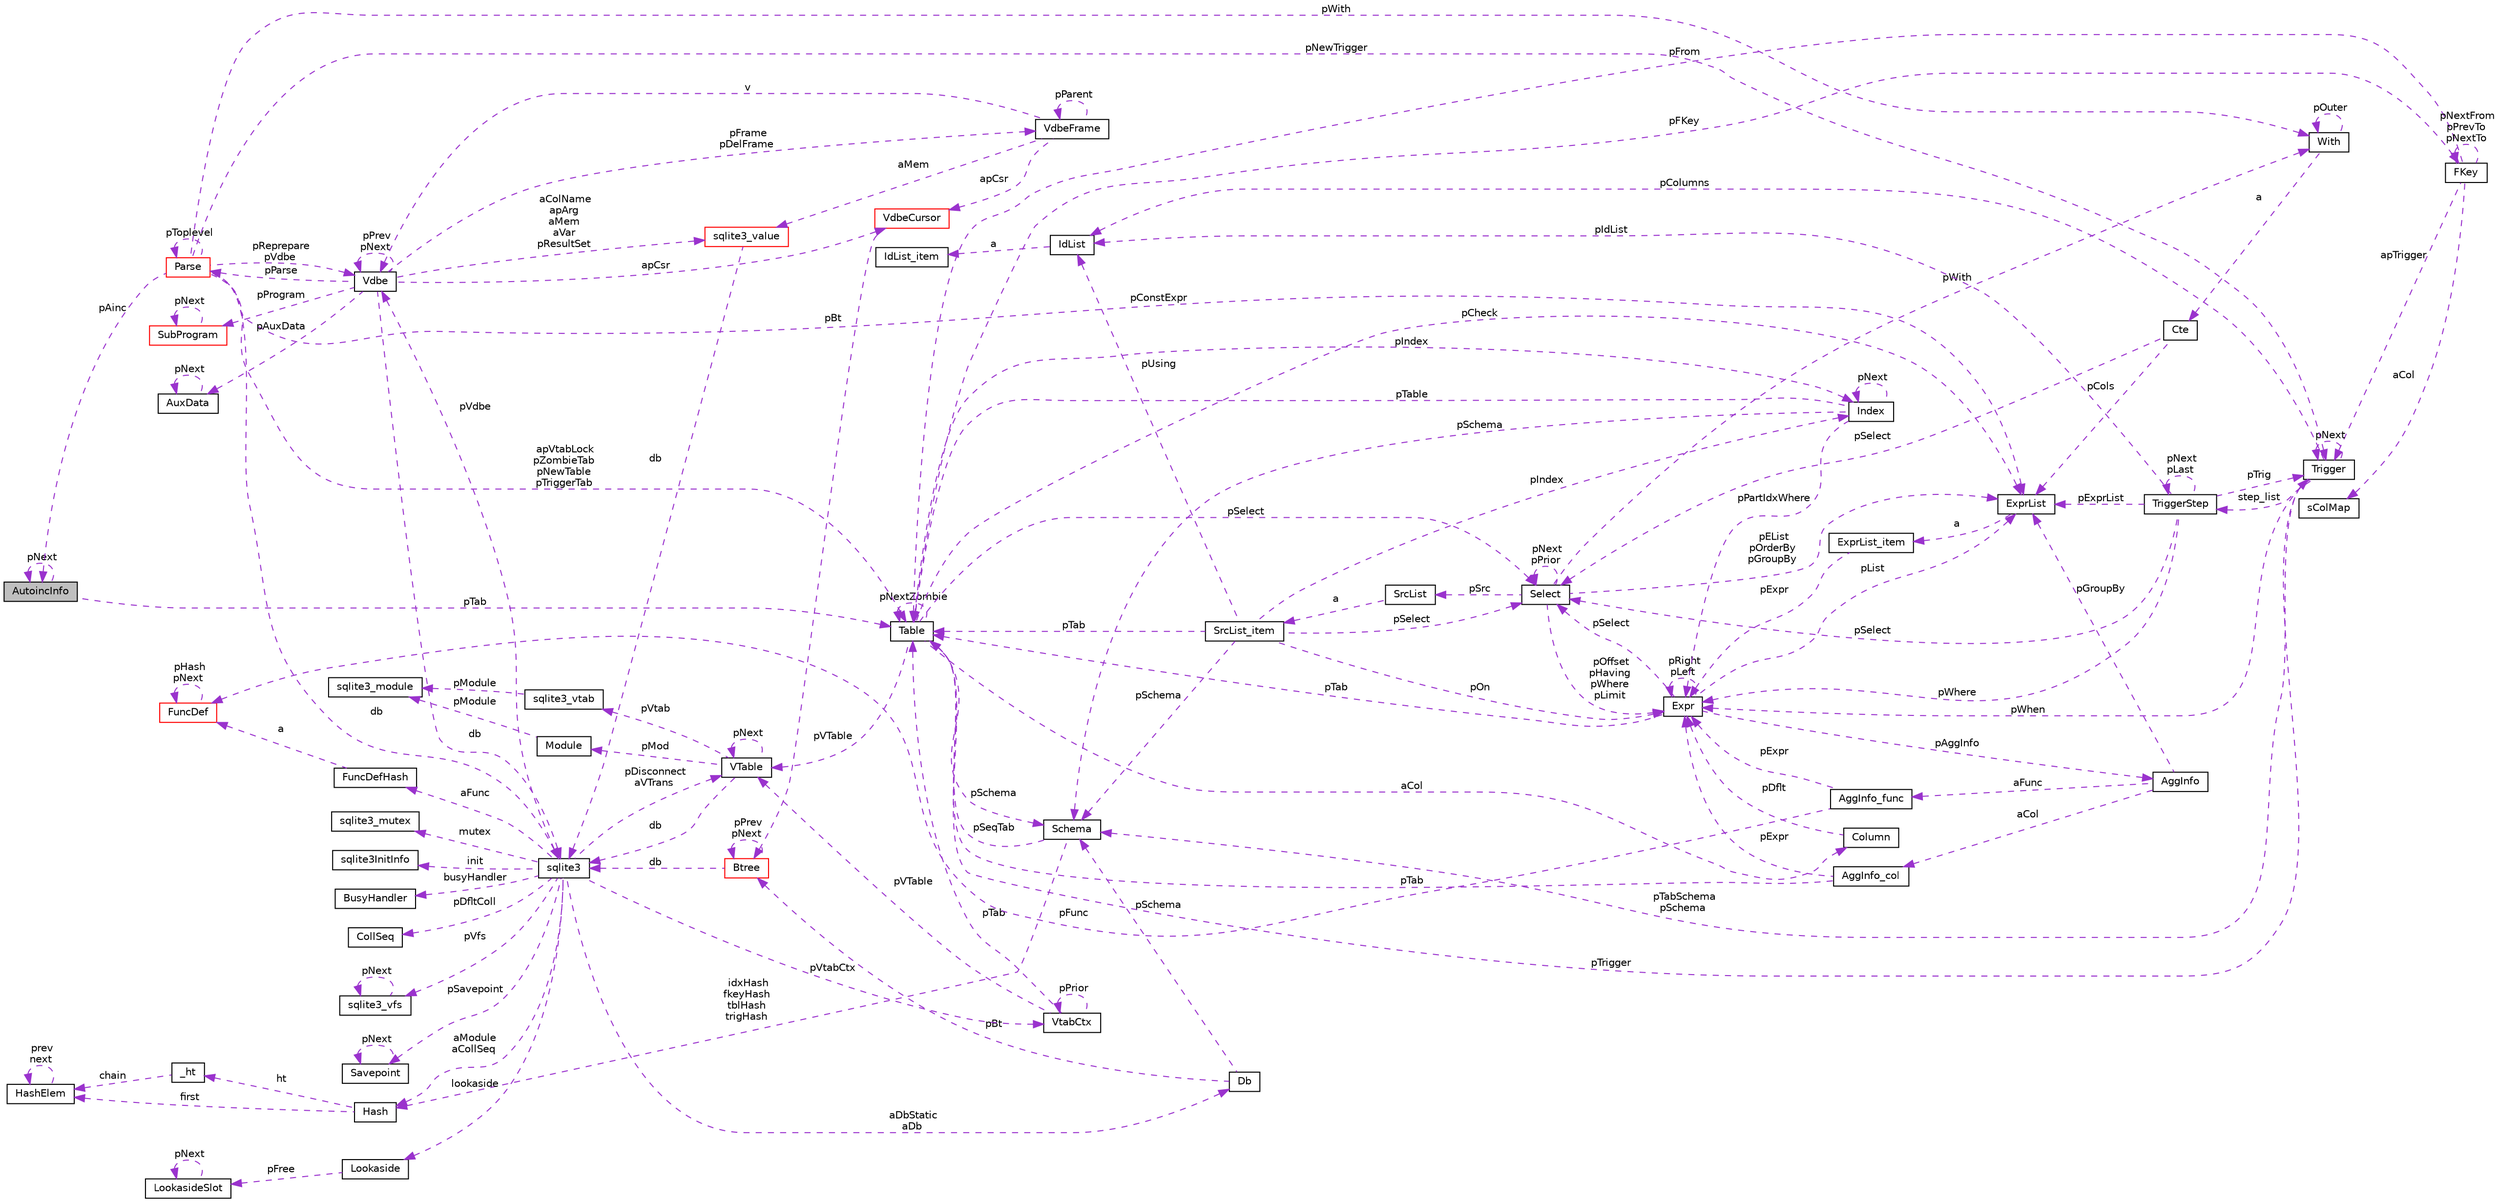 digraph "AutoincInfo"
{
  edge [fontname="Helvetica",fontsize="10",labelfontname="Helvetica",labelfontsize="10"];
  node [fontname="Helvetica",fontsize="10",shape=record];
  rankdir="LR";
  Node1 [label="AutoincInfo",height=0.2,width=0.4,color="black", fillcolor="grey75", style="filled", fontcolor="black"];
  Node2 -> Node1 [dir="back",color="darkorchid3",fontsize="10",style="dashed",label=" pTab" ];
  Node2 [label="Table",height=0.2,width=0.4,color="black", fillcolor="white", style="filled",URL="$struct_table.html"];
  Node3 -> Node2 [dir="back",color="darkorchid3",fontsize="10",style="dashed",label=" pSchema" ];
  Node3 [label="Schema",height=0.2,width=0.4,color="black", fillcolor="white", style="filled",URL="$struct_schema.html"];
  Node2 -> Node3 [dir="back",color="darkorchid3",fontsize="10",style="dashed",label=" pSeqTab" ];
  Node4 -> Node3 [dir="back",color="darkorchid3",fontsize="10",style="dashed",label=" idxHash\nfkeyHash\ntblHash\ntrigHash" ];
  Node4 [label="Hash",height=0.2,width=0.4,color="black", fillcolor="white", style="filled",URL="$struct_hash.html"];
  Node5 -> Node4 [dir="back",color="darkorchid3",fontsize="10",style="dashed",label=" ht" ];
  Node5 [label="_ht",height=0.2,width=0.4,color="black", fillcolor="white", style="filled",URL="$struct_hash_1_1__ht.html"];
  Node6 -> Node5 [dir="back",color="darkorchid3",fontsize="10",style="dashed",label=" chain" ];
  Node6 [label="HashElem",height=0.2,width=0.4,color="black", fillcolor="white", style="filled",URL="$struct_hash_elem.html"];
  Node6 -> Node6 [dir="back",color="darkorchid3",fontsize="10",style="dashed",label=" prev\nnext" ];
  Node6 -> Node4 [dir="back",color="darkorchid3",fontsize="10",style="dashed",label=" first" ];
  Node7 -> Node2 [dir="back",color="darkorchid3",fontsize="10",style="dashed",label=" aCol" ];
  Node7 [label="Column",height=0.2,width=0.4,color="black", fillcolor="white", style="filled",URL="$struct_column.html"];
  Node8 -> Node7 [dir="back",color="darkorchid3",fontsize="10",style="dashed",label=" pDflt" ];
  Node8 [label="Expr",height=0.2,width=0.4,color="black", fillcolor="white", style="filled",URL="$struct_expr.html"];
  Node9 -> Node8 [dir="back",color="darkorchid3",fontsize="10",style="dashed",label=" pAggInfo" ];
  Node9 [label="AggInfo",height=0.2,width=0.4,color="black", fillcolor="white", style="filled",URL="$struct_agg_info.html"];
  Node10 -> Node9 [dir="back",color="darkorchid3",fontsize="10",style="dashed",label=" aCol" ];
  Node10 [label="AggInfo_col",height=0.2,width=0.4,color="black", fillcolor="white", style="filled",URL="$struct_agg_info_1_1_agg_info__col.html"];
  Node8 -> Node10 [dir="back",color="darkorchid3",fontsize="10",style="dashed",label=" pExpr" ];
  Node2 -> Node10 [dir="back",color="darkorchid3",fontsize="10",style="dashed",label=" pTab" ];
  Node11 -> Node9 [dir="back",color="darkorchid3",fontsize="10",style="dashed",label=" aFunc" ];
  Node11 [label="AggInfo_func",height=0.2,width=0.4,color="black", fillcolor="white", style="filled",URL="$struct_agg_info_1_1_agg_info__func.html"];
  Node8 -> Node11 [dir="back",color="darkorchid3",fontsize="10",style="dashed",label=" pExpr" ];
  Node12 -> Node11 [dir="back",color="darkorchid3",fontsize="10",style="dashed",label=" pFunc" ];
  Node12 [label="FuncDef",height=0.2,width=0.4,color="red", fillcolor="white", style="filled",URL="$struct_func_def.html"];
  Node12 -> Node12 [dir="back",color="darkorchid3",fontsize="10",style="dashed",label=" pHash\npNext" ];
  Node13 -> Node9 [dir="back",color="darkorchid3",fontsize="10",style="dashed",label=" pGroupBy" ];
  Node13 [label="ExprList",height=0.2,width=0.4,color="black", fillcolor="white", style="filled",URL="$struct_expr_list.html"];
  Node14 -> Node13 [dir="back",color="darkorchid3",fontsize="10",style="dashed",label=" a" ];
  Node14 [label="ExprList_item",height=0.2,width=0.4,color="black", fillcolor="white", style="filled",URL="$struct_expr_list_1_1_expr_list__item.html"];
  Node8 -> Node14 [dir="back",color="darkorchid3",fontsize="10",style="dashed",label=" pExpr" ];
  Node8 -> Node8 [dir="back",color="darkorchid3",fontsize="10",style="dashed",label=" pRight\npLeft" ];
  Node2 -> Node8 [dir="back",color="darkorchid3",fontsize="10",style="dashed",label=" pTab" ];
  Node15 -> Node8 [dir="back",color="darkorchid3",fontsize="10",style="dashed",label=" pSelect" ];
  Node15 [label="Select",height=0.2,width=0.4,color="black", fillcolor="white", style="filled",URL="$struct_select.html"];
  Node8 -> Node15 [dir="back",color="darkorchid3",fontsize="10",style="dashed",label=" pOffset\npHaving\npWhere\npLimit" ];
  Node16 -> Node15 [dir="back",color="darkorchid3",fontsize="10",style="dashed",label=" pWith" ];
  Node16 [label="With",height=0.2,width=0.4,color="black", fillcolor="white", style="filled",URL="$struct_with.html"];
  Node17 -> Node16 [dir="back",color="darkorchid3",fontsize="10",style="dashed",label=" a" ];
  Node17 [label="Cte",height=0.2,width=0.4,color="black", fillcolor="white", style="filled",URL="$struct_with_1_1_cte.html"];
  Node15 -> Node17 [dir="back",color="darkorchid3",fontsize="10",style="dashed",label=" pSelect" ];
  Node13 -> Node17 [dir="back",color="darkorchid3",fontsize="10",style="dashed",label=" pCols" ];
  Node16 -> Node16 [dir="back",color="darkorchid3",fontsize="10",style="dashed",label=" pOuter" ];
  Node15 -> Node15 [dir="back",color="darkorchid3",fontsize="10",style="dashed",label=" pNext\npPrior" ];
  Node18 -> Node15 [dir="back",color="darkorchid3",fontsize="10",style="dashed",label=" pSrc" ];
  Node18 [label="SrcList",height=0.2,width=0.4,color="black", fillcolor="white", style="filled",URL="$struct_src_list.html"];
  Node19 -> Node18 [dir="back",color="darkorchid3",fontsize="10",style="dashed",label=" a" ];
  Node19 [label="SrcList_item",height=0.2,width=0.4,color="black", fillcolor="white", style="filled",URL="$struct_src_list_1_1_src_list__item.html"];
  Node3 -> Node19 [dir="back",color="darkorchid3",fontsize="10",style="dashed",label=" pSchema" ];
  Node8 -> Node19 [dir="back",color="darkorchid3",fontsize="10",style="dashed",label=" pOn" ];
  Node20 -> Node19 [dir="back",color="darkorchid3",fontsize="10",style="dashed",label=" pUsing" ];
  Node20 [label="IdList",height=0.2,width=0.4,color="black", fillcolor="white", style="filled",URL="$struct_id_list.html"];
  Node21 -> Node20 [dir="back",color="darkorchid3",fontsize="10",style="dashed",label=" a" ];
  Node21 [label="IdList_item",height=0.2,width=0.4,color="black", fillcolor="white", style="filled",URL="$struct_id_list_1_1_id_list__item.html"];
  Node2 -> Node19 [dir="back",color="darkorchid3",fontsize="10",style="dashed",label=" pTab" ];
  Node15 -> Node19 [dir="back",color="darkorchid3",fontsize="10",style="dashed",label=" pSelect" ];
  Node22 -> Node19 [dir="back",color="darkorchid3",fontsize="10",style="dashed",label=" pIndex" ];
  Node22 [label="Index",height=0.2,width=0.4,color="black", fillcolor="white", style="filled",URL="$struct_index.html"];
  Node3 -> Node22 [dir="back",color="darkorchid3",fontsize="10",style="dashed",label=" pSchema" ];
  Node8 -> Node22 [dir="back",color="darkorchid3",fontsize="10",style="dashed",label=" pPartIdxWhere" ];
  Node2 -> Node22 [dir="back",color="darkorchid3",fontsize="10",style="dashed",label=" pTable" ];
  Node22 -> Node22 [dir="back",color="darkorchid3",fontsize="10",style="dashed",label=" pNext" ];
  Node13 -> Node15 [dir="back",color="darkorchid3",fontsize="10",style="dashed",label=" pEList\npOrderBy\npGroupBy" ];
  Node13 -> Node8 [dir="back",color="darkorchid3",fontsize="10",style="dashed",label=" pList" ];
  Node23 -> Node2 [dir="back",color="darkorchid3",fontsize="10",style="dashed",label=" pFKey" ];
  Node23 [label="FKey",height=0.2,width=0.4,color="black", fillcolor="white", style="filled",URL="$struct_f_key.html"];
  Node24 -> Node23 [dir="back",color="darkorchid3",fontsize="10",style="dashed",label=" aCol" ];
  Node24 [label="sColMap",height=0.2,width=0.4,color="black", fillcolor="white", style="filled",URL="$struct_f_key_1_1s_col_map.html"];
  Node23 -> Node23 [dir="back",color="darkorchid3",fontsize="10",style="dashed",label=" pNextFrom\npPrevTo\npNextTo" ];
  Node2 -> Node23 [dir="back",color="darkorchid3",fontsize="10",style="dashed",label=" pFrom" ];
  Node25 -> Node23 [dir="back",color="darkorchid3",fontsize="10",style="dashed",label=" apTrigger" ];
  Node25 [label="Trigger",height=0.2,width=0.4,color="black", fillcolor="white", style="filled",URL="$struct_trigger.html"];
  Node26 -> Node25 [dir="back",color="darkorchid3",fontsize="10",style="dashed",label=" step_list" ];
  Node26 [label="TriggerStep",height=0.2,width=0.4,color="black", fillcolor="white", style="filled",URL="$struct_trigger_step.html"];
  Node26 -> Node26 [dir="back",color="darkorchid3",fontsize="10",style="dashed",label=" pNext\npLast" ];
  Node8 -> Node26 [dir="back",color="darkorchid3",fontsize="10",style="dashed",label=" pWhere" ];
  Node20 -> Node26 [dir="back",color="darkorchid3",fontsize="10",style="dashed",label=" pIdList" ];
  Node15 -> Node26 [dir="back",color="darkorchid3",fontsize="10",style="dashed",label=" pSelect" ];
  Node25 -> Node26 [dir="back",color="darkorchid3",fontsize="10",style="dashed",label=" pTrig" ];
  Node13 -> Node26 [dir="back",color="darkorchid3",fontsize="10",style="dashed",label=" pExprList" ];
  Node3 -> Node25 [dir="back",color="darkorchid3",fontsize="10",style="dashed",label=" pTabSchema\npSchema" ];
  Node8 -> Node25 [dir="back",color="darkorchid3",fontsize="10",style="dashed",label=" pWhen" ];
  Node20 -> Node25 [dir="back",color="darkorchid3",fontsize="10",style="dashed",label=" pColumns" ];
  Node25 -> Node25 [dir="back",color="darkorchid3",fontsize="10",style="dashed",label=" pNext" ];
  Node27 -> Node2 [dir="back",color="darkorchid3",fontsize="10",style="dashed",label=" pVTable" ];
  Node27 [label="VTable",height=0.2,width=0.4,color="black", fillcolor="white", style="filled",URL="$struct_v_table.html"];
  Node28 -> Node27 [dir="back",color="darkorchid3",fontsize="10",style="dashed",label=" db" ];
  Node28 [label="sqlite3",height=0.2,width=0.4,color="black", fillcolor="white", style="filled",URL="$structsqlite3.html"];
  Node29 -> Node28 [dir="back",color="darkorchid3",fontsize="10",style="dashed",label=" pVdbe" ];
  Node29 [label="Vdbe",height=0.2,width=0.4,color="black", fillcolor="white", style="filled",URL="$struct_vdbe.html"];
  Node29 -> Node29 [dir="back",color="darkorchid3",fontsize="10",style="dashed",label=" pPrev\npNext" ];
  Node30 -> Node29 [dir="back",color="darkorchid3",fontsize="10",style="dashed",label=" aColName\napArg\naMem\naVar\npResultSet" ];
  Node30 [label="sqlite3_value",height=0.2,width=0.4,color="red", fillcolor="white", style="filled",URL="$struct_mem.html"];
  Node28 -> Node30 [dir="back",color="darkorchid3",fontsize="10",style="dashed",label=" db" ];
  Node28 -> Node29 [dir="back",color="darkorchid3",fontsize="10",style="dashed",label=" db" ];
  Node31 -> Node29 [dir="back",color="darkorchid3",fontsize="10",style="dashed",label=" pFrame\npDelFrame" ];
  Node31 [label="VdbeFrame",height=0.2,width=0.4,color="black", fillcolor="white", style="filled",URL="$struct_vdbe_frame.html"];
  Node30 -> Node31 [dir="back",color="darkorchid3",fontsize="10",style="dashed",label=" aMem" ];
  Node29 -> Node31 [dir="back",color="darkorchid3",fontsize="10",style="dashed",label=" v" ];
  Node31 -> Node31 [dir="back",color="darkorchid3",fontsize="10",style="dashed",label=" pParent" ];
  Node32 -> Node31 [dir="back",color="darkorchid3",fontsize="10",style="dashed",label=" apCsr" ];
  Node32 [label="VdbeCursor",height=0.2,width=0.4,color="red", fillcolor="white", style="filled",URL="$struct_vdbe_cursor.html"];
  Node33 -> Node32 [dir="back",color="darkorchid3",fontsize="10",style="dashed",label=" pBt" ];
  Node33 [label="Btree",height=0.2,width=0.4,color="red", fillcolor="white", style="filled",URL="$struct_btree.html"];
  Node28 -> Node33 [dir="back",color="darkorchid3",fontsize="10",style="dashed",label=" db" ];
  Node33 -> Node33 [dir="back",color="darkorchid3",fontsize="10",style="dashed",label=" pPrev\npNext" ];
  Node34 -> Node29 [dir="back",color="darkorchid3",fontsize="10",style="dashed",label=" pAuxData" ];
  Node34 [label="AuxData",height=0.2,width=0.4,color="black", fillcolor="white", style="filled",URL="$struct_aux_data.html"];
  Node34 -> Node34 [dir="back",color="darkorchid3",fontsize="10",style="dashed",label=" pNext" ];
  Node35 -> Node29 [dir="back",color="darkorchid3",fontsize="10",style="dashed",label=" pProgram" ];
  Node35 [label="SubProgram",height=0.2,width=0.4,color="red", fillcolor="white", style="filled",URL="$struct_sub_program.html"];
  Node35 -> Node35 [dir="back",color="darkorchid3",fontsize="10",style="dashed",label=" pNext" ];
  Node32 -> Node29 [dir="back",color="darkorchid3",fontsize="10",style="dashed",label=" apCsr" ];
  Node36 -> Node29 [dir="back",color="darkorchid3",fontsize="10",style="dashed",label=" pParse" ];
  Node36 [label="Parse",height=0.2,width=0.4,color="red", fillcolor="white", style="filled",URL="$struct_parse.html"];
  Node29 -> Node36 [dir="back",color="darkorchid3",fontsize="10",style="dashed",label=" pReprepare\npVdbe" ];
  Node28 -> Node36 [dir="back",color="darkorchid3",fontsize="10",style="dashed",label=" db" ];
  Node16 -> Node36 [dir="back",color="darkorchid3",fontsize="10",style="dashed",label=" pWith" ];
  Node2 -> Node36 [dir="back",color="darkorchid3",fontsize="10",style="dashed",label=" apVtabLock\npZombieTab\npNewTable\npTriggerTab" ];
  Node25 -> Node36 [dir="back",color="darkorchid3",fontsize="10",style="dashed",label=" pNewTrigger" ];
  Node1 -> Node36 [dir="back",color="darkorchid3",fontsize="10",style="dashed",label=" pAinc" ];
  Node13 -> Node36 [dir="back",color="darkorchid3",fontsize="10",style="dashed",label=" pConstExpr" ];
  Node36 -> Node36 [dir="back",color="darkorchid3",fontsize="10",style="dashed",label=" pToplevel" ];
  Node37 -> Node28 [dir="back",color="darkorchid3",fontsize="10",style="dashed",label=" pSavepoint" ];
  Node37 [label="Savepoint",height=0.2,width=0.4,color="black", fillcolor="white", style="filled",URL="$struct_savepoint.html"];
  Node37 -> Node37 [dir="back",color="darkorchid3",fontsize="10",style="dashed",label=" pNext" ];
  Node38 -> Node28 [dir="back",color="darkorchid3",fontsize="10",style="dashed",label=" aFunc" ];
  Node38 [label="FuncDefHash",height=0.2,width=0.4,color="black", fillcolor="white", style="filled",URL="$struct_func_def_hash.html"];
  Node12 -> Node38 [dir="back",color="darkorchid3",fontsize="10",style="dashed",label=" a" ];
  Node39 -> Node28 [dir="back",color="darkorchid3",fontsize="10",style="dashed",label=" lookaside" ];
  Node39 [label="Lookaside",height=0.2,width=0.4,color="black", fillcolor="white", style="filled",URL="$struct_lookaside.html"];
  Node40 -> Node39 [dir="back",color="darkorchid3",fontsize="10",style="dashed",label=" pFree" ];
  Node40 [label="LookasideSlot",height=0.2,width=0.4,color="black", fillcolor="white", style="filled",URL="$struct_lookaside_slot.html"];
  Node40 -> Node40 [dir="back",color="darkorchid3",fontsize="10",style="dashed",label=" pNext" ];
  Node41 -> Node28 [dir="back",color="darkorchid3",fontsize="10",style="dashed",label=" mutex" ];
  Node41 [label="sqlite3_mutex",height=0.2,width=0.4,color="black", fillcolor="white", style="filled",URL="$structsqlite3__mutex.html"];
  Node42 -> Node28 [dir="back",color="darkorchid3",fontsize="10",style="dashed",label=" pVfs" ];
  Node42 [label="sqlite3_vfs",height=0.2,width=0.4,color="black", fillcolor="white", style="filled",URL="$structsqlite3__vfs.html"];
  Node42 -> Node42 [dir="back",color="darkorchid3",fontsize="10",style="dashed",label=" pNext" ];
  Node43 -> Node28 [dir="back",color="darkorchid3",fontsize="10",style="dashed",label=" init" ];
  Node43 [label="sqlite3InitInfo",height=0.2,width=0.4,color="black", fillcolor="white", style="filled",URL="$structsqlite3_1_1sqlite3_init_info.html"];
  Node44 -> Node28 [dir="back",color="darkorchid3",fontsize="10",style="dashed",label=" busyHandler" ];
  Node44 [label="BusyHandler",height=0.2,width=0.4,color="black", fillcolor="white", style="filled",URL="$struct_busy_handler.html"];
  Node45 -> Node28 [dir="back",color="darkorchid3",fontsize="10",style="dashed",label=" pVtabCtx" ];
  Node45 [label="VtabCtx",height=0.2,width=0.4,color="black", fillcolor="white", style="filled",URL="$struct_vtab_ctx.html"];
  Node45 -> Node45 [dir="back",color="darkorchid3",fontsize="10",style="dashed",label=" pPrior" ];
  Node27 -> Node45 [dir="back",color="darkorchid3",fontsize="10",style="dashed",label=" pVTable" ];
  Node2 -> Node45 [dir="back",color="darkorchid3",fontsize="10",style="dashed",label=" pTab" ];
  Node46 -> Node28 [dir="back",color="darkorchid3",fontsize="10",style="dashed",label=" pDfltColl" ];
  Node46 [label="CollSeq",height=0.2,width=0.4,color="black", fillcolor="white", style="filled",URL="$struct_coll_seq.html"];
  Node27 -> Node28 [dir="back",color="darkorchid3",fontsize="10",style="dashed",label=" pDisconnect\naVTrans" ];
  Node47 -> Node28 [dir="back",color="darkorchid3",fontsize="10",style="dashed",label=" aDbStatic\naDb" ];
  Node47 [label="Db",height=0.2,width=0.4,color="black", fillcolor="white", style="filled",URL="$struct_db.html"];
  Node3 -> Node47 [dir="back",color="darkorchid3",fontsize="10",style="dashed",label=" pSchema" ];
  Node33 -> Node47 [dir="back",color="darkorchid3",fontsize="10",style="dashed",label=" pBt" ];
  Node4 -> Node28 [dir="back",color="darkorchid3",fontsize="10",style="dashed",label=" aModule\naCollSeq" ];
  Node27 -> Node27 [dir="back",color="darkorchid3",fontsize="10",style="dashed",label=" pNext" ];
  Node48 -> Node27 [dir="back",color="darkorchid3",fontsize="10",style="dashed",label=" pMod" ];
  Node48 [label="Module",height=0.2,width=0.4,color="black", fillcolor="white", style="filled",URL="$struct_module.html"];
  Node49 -> Node48 [dir="back",color="darkorchid3",fontsize="10",style="dashed",label=" pModule" ];
  Node49 [label="sqlite3_module",height=0.2,width=0.4,color="black", fillcolor="white", style="filled",URL="$structsqlite3__module.html"];
  Node50 -> Node27 [dir="back",color="darkorchid3",fontsize="10",style="dashed",label=" pVtab" ];
  Node50 [label="sqlite3_vtab",height=0.2,width=0.4,color="black", fillcolor="white", style="filled",URL="$structsqlite3__vtab.html"];
  Node49 -> Node50 [dir="back",color="darkorchid3",fontsize="10",style="dashed",label=" pModule" ];
  Node2 -> Node2 [dir="back",color="darkorchid3",fontsize="10",style="dashed",label=" pNextZombie" ];
  Node25 -> Node2 [dir="back",color="darkorchid3",fontsize="10",style="dashed",label=" pTrigger" ];
  Node15 -> Node2 [dir="back",color="darkorchid3",fontsize="10",style="dashed",label=" pSelect" ];
  Node13 -> Node2 [dir="back",color="darkorchid3",fontsize="10",style="dashed",label=" pCheck" ];
  Node22 -> Node2 [dir="back",color="darkorchid3",fontsize="10",style="dashed",label=" pIndex" ];
  Node1 -> Node1 [dir="back",color="darkorchid3",fontsize="10",style="dashed",label=" pNext" ];
}
